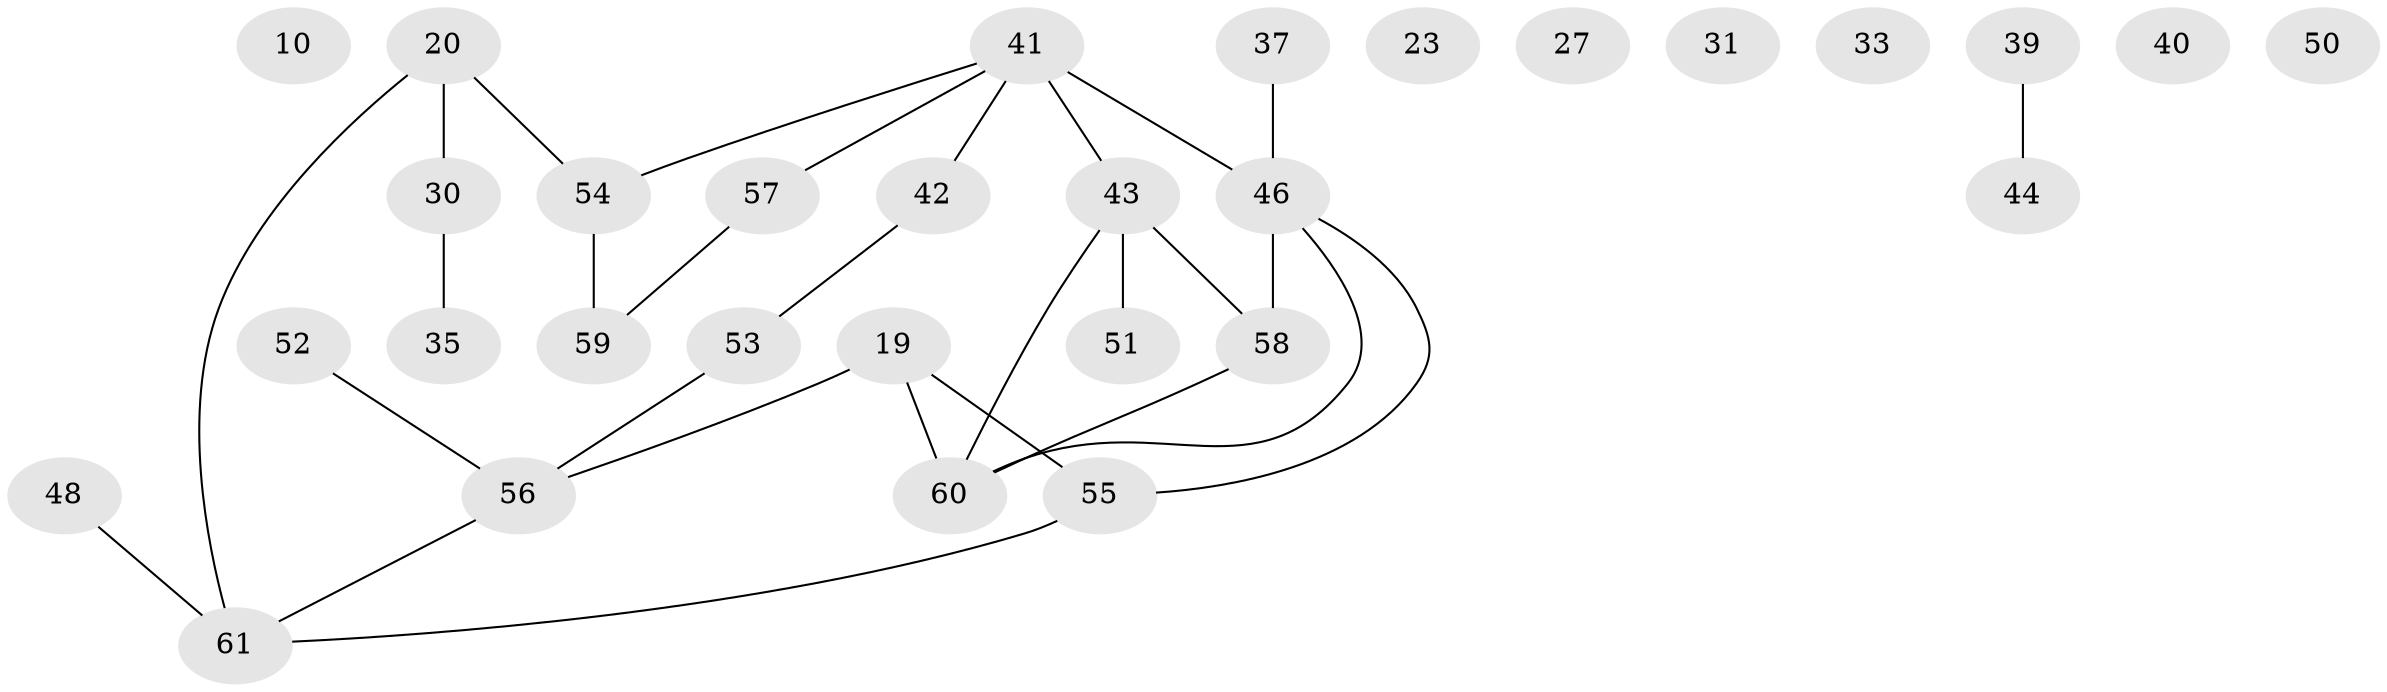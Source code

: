 // original degree distribution, {3: 0.22950819672131148, 2: 0.2459016393442623, 4: 0.14754098360655737, 1: 0.22950819672131148, 0: 0.09836065573770492, 5: 0.03278688524590164, 6: 0.01639344262295082}
// Generated by graph-tools (version 1.1) at 2025/40/03/09/25 04:40:40]
// undirected, 30 vertices, 29 edges
graph export_dot {
graph [start="1"]
  node [color=gray90,style=filled];
  10;
  19 [super="+4"];
  20;
  23;
  27;
  30 [super="+25"];
  31;
  33;
  35 [super="+18"];
  37;
  39;
  40;
  41 [super="+22+21"];
  42;
  43 [super="+5+17"];
  44;
  46 [super="+7"];
  48;
  50 [super="+32"];
  51;
  52 [super="+6"];
  53 [super="+15"];
  54;
  55;
  56 [super="+36+24"];
  57;
  58 [super="+3+34+28"];
  59 [super="+8"];
  60 [super="+47+49+16+29"];
  61;
  19 -- 55 [weight=2];
  19 -- 56;
  19 -- 60;
  20 -- 30 [weight=2];
  20 -- 54;
  20 -- 61;
  30 -- 35;
  37 -- 46;
  39 -- 44;
  41 -- 42;
  41 -- 54;
  41 -- 57;
  41 -- 46 [weight=2];
  41 -- 43;
  42 -- 53;
  43 -- 51;
  43 -- 58 [weight=4];
  43 -- 60;
  46 -- 58 [weight=3];
  46 -- 55;
  46 -- 60;
  48 -- 61;
  52 -- 56;
  53 -- 56;
  54 -- 59 [weight=2];
  55 -- 61;
  56 -- 61;
  57 -- 59;
  58 -- 60;
}
